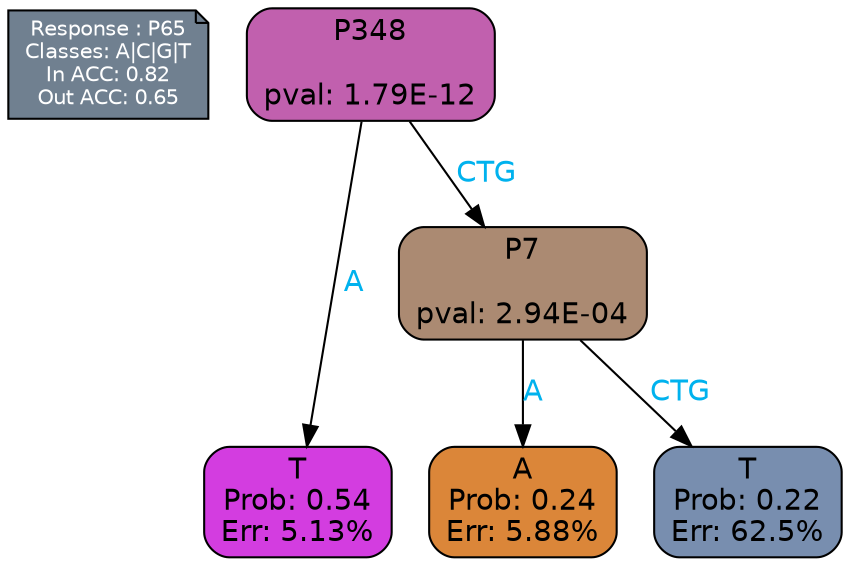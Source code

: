 digraph Tree {
node [shape=box, style="filled, rounded", color="black", fontname=helvetica] ;
graph [ranksep=equally, splines=polylines, bgcolor=transparent, dpi=600] ;
edge [fontname=helvetica] ;
LEGEND [label="Response : P65
Classes: A|C|G|T
In ACC: 0.82
Out ACC: 0.65
",shape=note,align=left,style=filled,fillcolor="slategray",fontcolor="white",fontsize=10];1 [label="P348

pval: 1.79E-12", fillcolor="#c160ae"] ;
2 [label="T
Prob: 0.54
Err: 5.13%", fillcolor="#d33de0"] ;
3 [label="P7

pval: 2.94E-04", fillcolor="#ab8a72"] ;
4 [label="A
Prob: 0.24
Err: 5.88%", fillcolor="#db8639"] ;
5 [label="T
Prob: 0.22
Err: 62.5%", fillcolor="#788eaf"] ;
1 -> 2 [label="A",fontcolor=deepskyblue2] ;
1 -> 3 [label="CTG",fontcolor=deepskyblue2] ;
3 -> 4 [label="A",fontcolor=deepskyblue2] ;
3 -> 5 [label="CTG",fontcolor=deepskyblue2] ;
{rank = same; 2;4;5;}{rank = same; LEGEND;1;}}